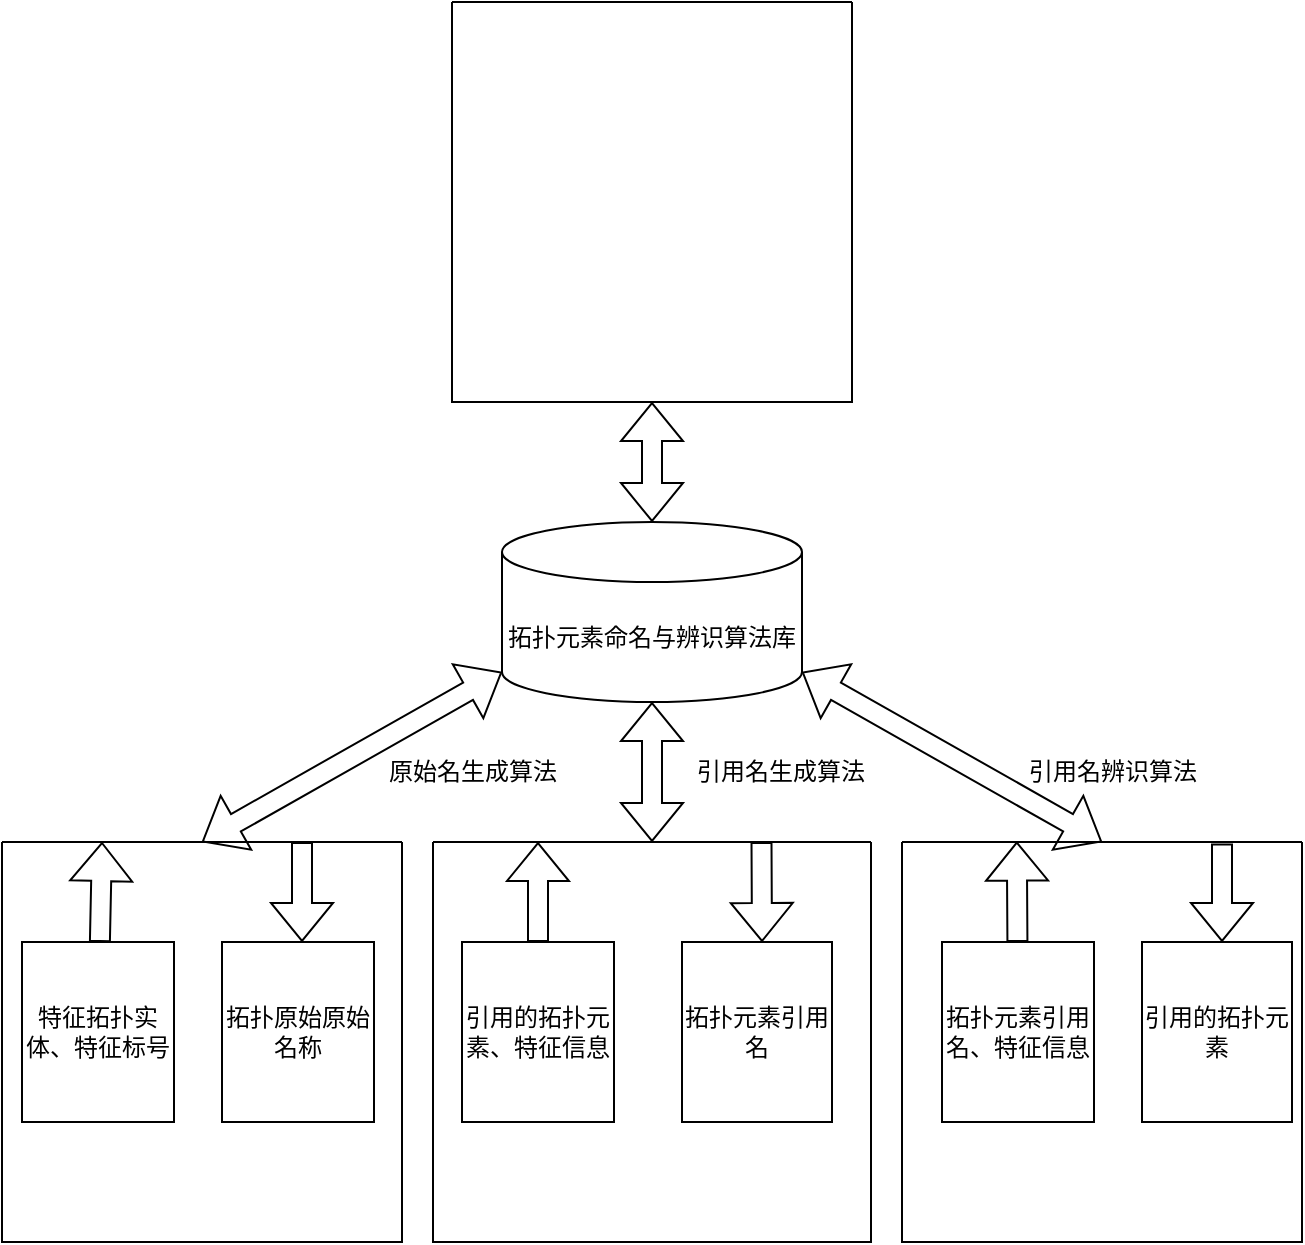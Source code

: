 <mxfile version="22.1.0" type="github">
  <diagram name="第 1 页" id="DiGjYvK5j5gVB0MXpEpa">
    <mxGraphModel dx="941" dy="1604" grid="1" gridSize="10" guides="1" tooltips="1" connect="1" arrows="1" fold="1" page="1" pageScale="1" pageWidth="827" pageHeight="1169" math="0" shadow="0">
      <root>
        <mxCell id="0" />
        <mxCell id="1" parent="0" />
        <mxCell id="rBaCOdARi4ccgNFdE-XR-1" value="拓扑元素命名与辨识算法库" style="shape=cylinder3;whiteSpace=wrap;html=1;boundedLbl=1;backgroundOutline=1;size=15;" vertex="1" parent="1">
          <mxGeometry x="330" y="120" width="150" height="90" as="geometry" />
        </mxCell>
        <mxCell id="rBaCOdARi4ccgNFdE-XR-2" value="" style="swimlane;startSize=0;" vertex="1" parent="1">
          <mxGeometry x="80" y="280" width="200" height="200" as="geometry" />
        </mxCell>
        <mxCell id="rBaCOdARi4ccgNFdE-XR-22" value="特征拓扑实体、特征标号" style="rounded=0;whiteSpace=wrap;html=1;" vertex="1" parent="rBaCOdARi4ccgNFdE-XR-2">
          <mxGeometry x="10" y="50" width="76" height="90" as="geometry" />
        </mxCell>
        <mxCell id="rBaCOdARi4ccgNFdE-XR-23" value="拓扑原始原始名称" style="rounded=0;whiteSpace=wrap;html=1;" vertex="1" parent="rBaCOdARi4ccgNFdE-XR-2">
          <mxGeometry x="110" y="50" width="76" height="90" as="geometry" />
        </mxCell>
        <mxCell id="rBaCOdARi4ccgNFdE-XR-36" value="" style="shape=flexArrow;endArrow=classic;html=1;rounded=0;exitX=0.75;exitY=0;exitDx=0;exitDy=0;" edge="1" parent="rBaCOdARi4ccgNFdE-XR-2" source="rBaCOdARi4ccgNFdE-XR-2">
          <mxGeometry width="50" height="50" relative="1" as="geometry">
            <mxPoint x="60" y="-30" as="sourcePoint" />
            <mxPoint x="150" y="50" as="targetPoint" />
          </mxGeometry>
        </mxCell>
        <mxCell id="rBaCOdARi4ccgNFdE-XR-38" value="" style="shape=flexArrow;endArrow=classic;html=1;rounded=0;entryX=0.25;entryY=0;entryDx=0;entryDy=0;" edge="1" parent="rBaCOdARi4ccgNFdE-XR-2" source="rBaCOdARi4ccgNFdE-XR-22" target="rBaCOdARi4ccgNFdE-XR-2">
          <mxGeometry width="50" height="50" relative="1" as="geometry">
            <mxPoint x="20" y="80" as="sourcePoint" />
            <mxPoint x="70" y="30" as="targetPoint" />
          </mxGeometry>
        </mxCell>
        <mxCell id="rBaCOdARi4ccgNFdE-XR-3" value="" style="swimlane;startSize=0;" vertex="1" parent="1">
          <mxGeometry x="295.5" y="280" width="219" height="200" as="geometry" />
        </mxCell>
        <mxCell id="rBaCOdARi4ccgNFdE-XR-18" value="拓扑元素引用名" style="rounded=0;whiteSpace=wrap;html=1;" vertex="1" parent="rBaCOdARi4ccgNFdE-XR-3">
          <mxGeometry x="124.5" y="50" width="75" height="90" as="geometry" />
        </mxCell>
        <mxCell id="rBaCOdARi4ccgNFdE-XR-19" value="引用的拓扑元素、特征信息" style="rounded=0;whiteSpace=wrap;html=1;" vertex="1" parent="rBaCOdARi4ccgNFdE-XR-3">
          <mxGeometry x="14.5" y="50" width="76" height="90" as="geometry" />
        </mxCell>
        <mxCell id="rBaCOdARi4ccgNFdE-XR-26" value="" style="shape=flexArrow;endArrow=classic;html=1;rounded=0;exitX=0.5;exitY=0;exitDx=0;exitDy=0;" edge="1" parent="rBaCOdARi4ccgNFdE-XR-3" source="rBaCOdARi4ccgNFdE-XR-19">
          <mxGeometry width="50" height="50" relative="1" as="geometry">
            <mxPoint x="24.5" y="30" as="sourcePoint" />
            <mxPoint x="52.5" as="targetPoint" />
          </mxGeometry>
        </mxCell>
        <mxCell id="rBaCOdARi4ccgNFdE-XR-27" value="" style="shape=flexArrow;endArrow=classic;html=1;rounded=0;exitX=0.75;exitY=0;exitDx=0;exitDy=0;" edge="1" parent="rBaCOdARi4ccgNFdE-XR-3" source="rBaCOdARi4ccgNFdE-XR-3">
          <mxGeometry width="50" height="50" relative="1" as="geometry">
            <mxPoint x="114.5" y="180" as="sourcePoint" />
            <mxPoint x="164.5" y="50" as="targetPoint" />
          </mxGeometry>
        </mxCell>
        <mxCell id="rBaCOdARi4ccgNFdE-XR-5" value="" style="shape=flexArrow;endArrow=classic;startArrow=classic;html=1;rounded=0;entryX=0;entryY=1;entryDx=0;entryDy=-15;entryPerimeter=0;exitX=0.5;exitY=0;exitDx=0;exitDy=0;" edge="1" parent="1" source="rBaCOdARi4ccgNFdE-XR-2" target="rBaCOdARi4ccgNFdE-XR-1">
          <mxGeometry width="100" height="100" relative="1" as="geometry">
            <mxPoint x="150" y="270" as="sourcePoint" />
            <mxPoint x="250" y="160" as="targetPoint" />
          </mxGeometry>
        </mxCell>
        <mxCell id="rBaCOdARi4ccgNFdE-XR-10" value="" style="swimlane;startSize=0;" vertex="1" parent="1">
          <mxGeometry x="530" y="280" width="200" height="200" as="geometry" />
        </mxCell>
        <mxCell id="rBaCOdARi4ccgNFdE-XR-21" value="拓扑元素引用名、特征信息" style="rounded=0;whiteSpace=wrap;html=1;" vertex="1" parent="rBaCOdARi4ccgNFdE-XR-10">
          <mxGeometry x="20" y="50" width="76" height="90" as="geometry" />
        </mxCell>
        <mxCell id="rBaCOdARi4ccgNFdE-XR-20" value="引用的拓扑元素" style="rounded=0;whiteSpace=wrap;html=1;" vertex="1" parent="rBaCOdARi4ccgNFdE-XR-10">
          <mxGeometry x="120" y="50" width="75" height="90" as="geometry" />
        </mxCell>
        <mxCell id="rBaCOdARi4ccgNFdE-XR-28" value="" style="shape=flexArrow;endArrow=classic;html=1;rounded=0;entryX=0.287;entryY=-0.001;entryDx=0;entryDy=0;entryPerimeter=0;" edge="1" parent="rBaCOdARi4ccgNFdE-XR-10" source="rBaCOdARi4ccgNFdE-XR-21" target="rBaCOdARi4ccgNFdE-XR-10">
          <mxGeometry width="50" height="50" relative="1" as="geometry">
            <mxPoint x="30" y="70" as="sourcePoint" />
            <mxPoint x="60" as="targetPoint" />
          </mxGeometry>
        </mxCell>
        <mxCell id="rBaCOdARi4ccgNFdE-XR-34" value="" style="shape=flexArrow;endArrow=classic;html=1;rounded=0;exitX=0.8;exitY=0.004;exitDx=0;exitDy=0;exitPerimeter=0;" edge="1" parent="rBaCOdARi4ccgNFdE-XR-10" source="rBaCOdARi4ccgNFdE-XR-10">
          <mxGeometry width="50" height="50" relative="1" as="geometry">
            <mxPoint x="260" y="100" as="sourcePoint" />
            <mxPoint x="160" y="50" as="targetPoint" />
          </mxGeometry>
        </mxCell>
        <mxCell id="rBaCOdARi4ccgNFdE-XR-11" value="" style="swimlane;startSize=0;" vertex="1" parent="1">
          <mxGeometry x="305" y="-140" width="200" height="200" as="geometry" />
        </mxCell>
        <mxCell id="rBaCOdARi4ccgNFdE-XR-12" value="" style="shape=flexArrow;endArrow=classic;startArrow=classic;html=1;rounded=0;entryX=0.5;entryY=1;entryDx=0;entryDy=0;entryPerimeter=0;" edge="1" parent="1" source="rBaCOdARi4ccgNFdE-XR-3" target="rBaCOdARi4ccgNFdE-XR-1">
          <mxGeometry width="100" height="100" relative="1" as="geometry">
            <mxPoint x="360" y="410" as="sourcePoint" />
            <mxPoint x="460" y="310" as="targetPoint" />
          </mxGeometry>
        </mxCell>
        <mxCell id="rBaCOdARi4ccgNFdE-XR-13" value="" style="shape=flexArrow;endArrow=classic;startArrow=classic;html=1;rounded=0;entryX=1;entryY=1;entryDx=0;entryDy=-15;entryPerimeter=0;exitX=0.5;exitY=0;exitDx=0;exitDy=0;" edge="1" parent="1" source="rBaCOdARi4ccgNFdE-XR-10" target="rBaCOdARi4ccgNFdE-XR-1">
          <mxGeometry width="100" height="100" relative="1" as="geometry">
            <mxPoint x="560" y="330" as="sourcePoint" />
            <mxPoint x="660" y="230" as="targetPoint" />
          </mxGeometry>
        </mxCell>
        <mxCell id="rBaCOdARi4ccgNFdE-XR-14" value="" style="shape=flexArrow;endArrow=classic;startArrow=classic;html=1;rounded=0;entryX=0.5;entryY=1;entryDx=0;entryDy=0;" edge="1" parent="1" source="rBaCOdARi4ccgNFdE-XR-1" target="rBaCOdARi4ccgNFdE-XR-11">
          <mxGeometry width="100" height="100" relative="1" as="geometry">
            <mxPoint x="230" y="190" as="sourcePoint" />
            <mxPoint x="330" y="90" as="targetPoint" />
          </mxGeometry>
        </mxCell>
        <mxCell id="rBaCOdARi4ccgNFdE-XR-15" value="原始名生成算法" style="text;html=1;align=center;verticalAlign=middle;resizable=0;points=[];autosize=1;strokeColor=none;fillColor=none;" vertex="1" parent="1">
          <mxGeometry x="260" y="230" width="110" height="30" as="geometry" />
        </mxCell>
        <mxCell id="rBaCOdARi4ccgNFdE-XR-16" value="引用名生成算法" style="text;html=1;align=center;verticalAlign=middle;resizable=0;points=[];autosize=1;strokeColor=none;fillColor=none;" vertex="1" parent="1">
          <mxGeometry x="414" y="230" width="110" height="30" as="geometry" />
        </mxCell>
        <mxCell id="rBaCOdARi4ccgNFdE-XR-17" value="引用名辨识算法" style="text;html=1;align=center;verticalAlign=middle;resizable=0;points=[];autosize=1;strokeColor=none;fillColor=none;" vertex="1" parent="1">
          <mxGeometry x="580" y="230" width="110" height="30" as="geometry" />
        </mxCell>
      </root>
    </mxGraphModel>
  </diagram>
</mxfile>
